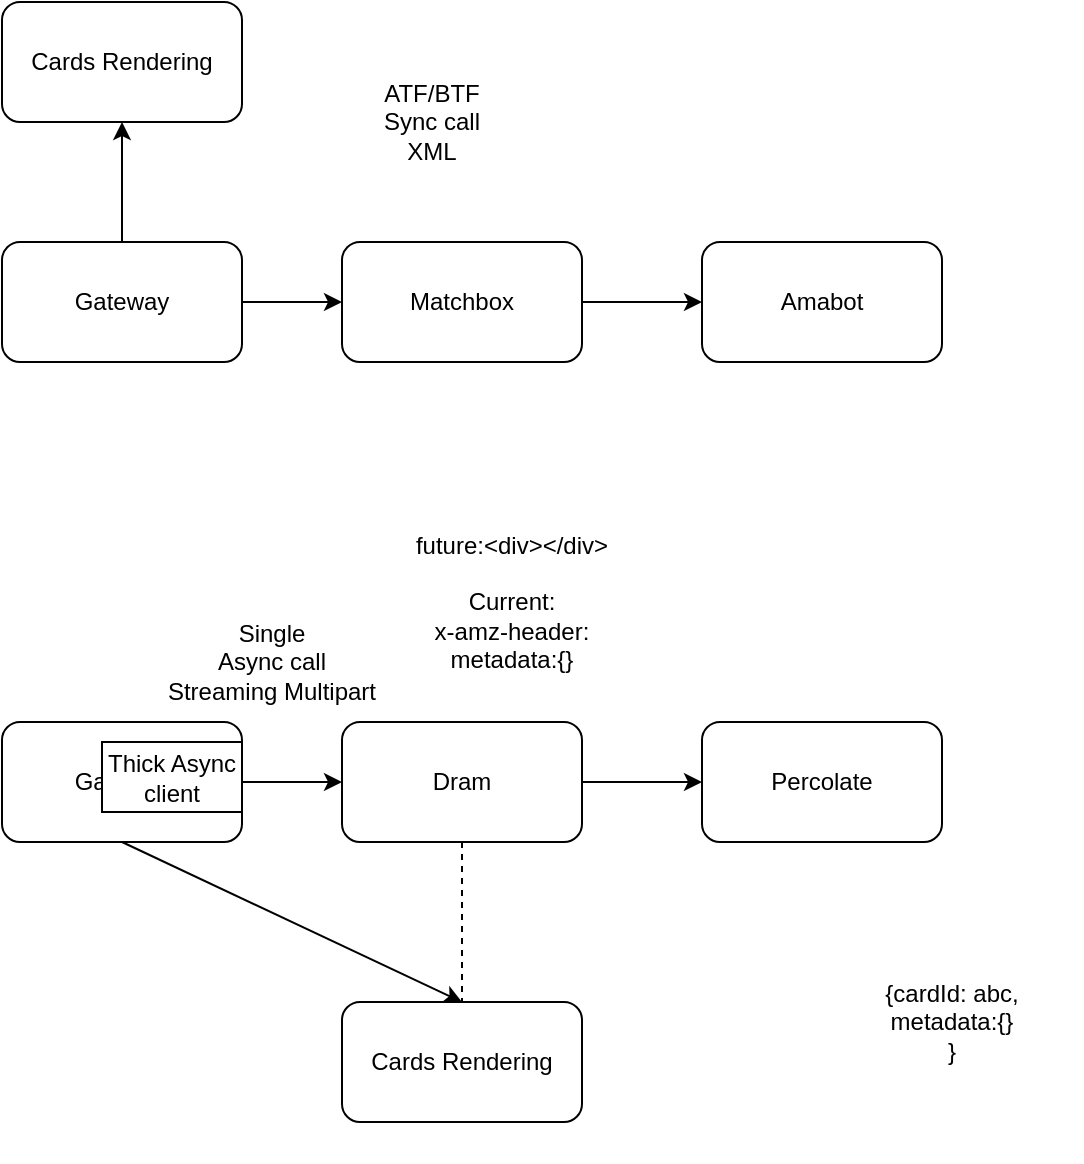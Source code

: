 <mxfile version="14.9.6" type="device"><diagram id="ohRF1bed4ToP6Nk3n0eI" name="Page-1"><mxGraphModel dx="2422" dy="1253" grid="1" gridSize="10" guides="1" tooltips="1" connect="1" arrows="1" fold="1" page="1" pageScale="1" pageWidth="850" pageHeight="1100" math="0" shadow="0"><root><mxCell id="0"/><mxCell id="1" parent="0"/><mxCell id="NGY5f37MLQBiLxaLVWgL-4" value="" style="edgeStyle=orthogonalEdgeStyle;rounded=0;orthogonalLoop=1;jettySize=auto;html=1;" edge="1" parent="1" source="NGY5f37MLQBiLxaLVWgL-1" target="NGY5f37MLQBiLxaLVWgL-2"><mxGeometry relative="1" as="geometry"/></mxCell><mxCell id="NGY5f37MLQBiLxaLVWgL-1" value="Gateway" style="rounded=1;whiteSpace=wrap;html=1;" vertex="1" parent="1"><mxGeometry x="150" y="410" width="120" height="60" as="geometry"/></mxCell><mxCell id="NGY5f37MLQBiLxaLVWgL-5" value="" style="edgeStyle=orthogonalEdgeStyle;rounded=0;orthogonalLoop=1;jettySize=auto;html=1;" edge="1" parent="1" source="NGY5f37MLQBiLxaLVWgL-2" target="NGY5f37MLQBiLxaLVWgL-3"><mxGeometry relative="1" as="geometry"/></mxCell><mxCell id="NGY5f37MLQBiLxaLVWgL-2" value="Matchbox" style="rounded=1;whiteSpace=wrap;html=1;" vertex="1" parent="1"><mxGeometry x="320" y="410" width="120" height="60" as="geometry"/></mxCell><mxCell id="NGY5f37MLQBiLxaLVWgL-3" value="Amabot" style="rounded=1;whiteSpace=wrap;html=1;" vertex="1" parent="1"><mxGeometry x="500" y="410" width="120" height="60" as="geometry"/></mxCell><mxCell id="NGY5f37MLQBiLxaLVWgL-6" value="ATF/BTF&lt;br&gt;Sync call&lt;br&gt;XML" style="text;html=1;strokeColor=none;fillColor=none;align=center;verticalAlign=middle;whiteSpace=wrap;rounded=0;" vertex="1" parent="1"><mxGeometry x="280" y="290" width="170" height="120" as="geometry"/></mxCell><mxCell id="NGY5f37MLQBiLxaLVWgL-7" value="" style="edgeStyle=orthogonalEdgeStyle;rounded=0;orthogonalLoop=1;jettySize=auto;html=1;" edge="1" parent="1" source="NGY5f37MLQBiLxaLVWgL-8" target="NGY5f37MLQBiLxaLVWgL-10"><mxGeometry relative="1" as="geometry"/></mxCell><mxCell id="NGY5f37MLQBiLxaLVWgL-8" value="Gateway" style="rounded=1;whiteSpace=wrap;html=1;" vertex="1" parent="1"><mxGeometry x="150" y="650" width="120" height="60" as="geometry"/></mxCell><mxCell id="NGY5f37MLQBiLxaLVWgL-9" value="" style="edgeStyle=orthogonalEdgeStyle;rounded=0;orthogonalLoop=1;jettySize=auto;html=1;" edge="1" parent="1" source="NGY5f37MLQBiLxaLVWgL-10" target="NGY5f37MLQBiLxaLVWgL-11"><mxGeometry relative="1" as="geometry"/></mxCell><mxCell id="NGY5f37MLQBiLxaLVWgL-10" value="Dram" style="rounded=1;whiteSpace=wrap;html=1;" vertex="1" parent="1"><mxGeometry x="320" y="650" width="120" height="60" as="geometry"/></mxCell><mxCell id="NGY5f37MLQBiLxaLVWgL-11" value="Percolate" style="rounded=1;whiteSpace=wrap;html=1;" vertex="1" parent="1"><mxGeometry x="500" y="650" width="120" height="60" as="geometry"/></mxCell><mxCell id="NGY5f37MLQBiLxaLVWgL-12" value="" style="endArrow=none;dashed=1;html=1;exitX=0.5;exitY=1;exitDx=0;exitDy=0;" edge="1" parent="1" source="NGY5f37MLQBiLxaLVWgL-10" target="NGY5f37MLQBiLxaLVWgL-13"><mxGeometry width="50" height="50" relative="1" as="geometry"><mxPoint x="400" y="610" as="sourcePoint"/><mxPoint x="380" y="780" as="targetPoint"/></mxGeometry></mxCell><mxCell id="NGY5f37MLQBiLxaLVWgL-13" value="Cards Rendering" style="rounded=1;whiteSpace=wrap;html=1;" vertex="1" parent="1"><mxGeometry x="320" y="790" width="120" height="60" as="geometry"/></mxCell><mxCell id="NGY5f37MLQBiLxaLVWgL-14" value="Single&lt;br&gt;Async call&lt;br&gt;Streaming Multipart" style="text;html=1;strokeColor=none;fillColor=none;align=center;verticalAlign=middle;whiteSpace=wrap;rounded=0;" vertex="1" parent="1"><mxGeometry x="200" y="560" width="170" height="120" as="geometry"/></mxCell><mxCell id="NGY5f37MLQBiLxaLVWgL-15" value="Cards Rendering" style="rounded=1;whiteSpace=wrap;html=1;" vertex="1" parent="1"><mxGeometry x="150" y="290" width="120" height="60" as="geometry"/></mxCell><mxCell id="NGY5f37MLQBiLxaLVWgL-17" value="" style="endArrow=classic;html=1;exitX=0.5;exitY=0;exitDx=0;exitDy=0;entryX=0.5;entryY=1;entryDx=0;entryDy=0;" edge="1" parent="1" source="NGY5f37MLQBiLxaLVWgL-1" target="NGY5f37MLQBiLxaLVWgL-15"><mxGeometry width="50" height="50" relative="1" as="geometry"><mxPoint x="220" y="400" as="sourcePoint"/><mxPoint x="270" y="350" as="targetPoint"/></mxGeometry></mxCell><mxCell id="NGY5f37MLQBiLxaLVWgL-18" value="" style="endArrow=classic;html=1;exitX=0.5;exitY=1;exitDx=0;exitDy=0;entryX=0.5;entryY=0;entryDx=0;entryDy=0;" edge="1" parent="1" source="NGY5f37MLQBiLxaLVWgL-8" target="NGY5f37MLQBiLxaLVWgL-13"><mxGeometry width="50" height="50" relative="1" as="geometry"><mxPoint x="420" y="710" as="sourcePoint"/><mxPoint x="470" y="660" as="targetPoint"/></mxGeometry></mxCell><mxCell id="NGY5f37MLQBiLxaLVWgL-20" value="{cardId: abc,&lt;br&gt;metadata:{}&lt;br&gt;}" style="text;html=1;strokeColor=none;fillColor=none;align=center;verticalAlign=middle;whiteSpace=wrap;rounded=0;" vertex="1" parent="1"><mxGeometry x="560" y="730" width="130" height="140" as="geometry"/></mxCell><mxCell id="NGY5f37MLQBiLxaLVWgL-21" value="future:&amp;lt;div&amp;gt;&amp;lt;/div&amp;gt;&lt;br&gt;&lt;br&gt;Current:&lt;br&gt;x-amz-header:&lt;br&gt;metadata:{}" style="text;html=1;strokeColor=none;fillColor=none;align=center;verticalAlign=middle;whiteSpace=wrap;rounded=0;" vertex="1" parent="1"><mxGeometry x="340" y="520" width="130" height="140" as="geometry"/></mxCell><mxCell id="NGY5f37MLQBiLxaLVWgL-22" value="Thick Async client" style="rounded=0;whiteSpace=wrap;html=1;" vertex="1" parent="1"><mxGeometry x="200" y="660" width="70" height="35" as="geometry"/></mxCell></root></mxGraphModel></diagram></mxfile>
